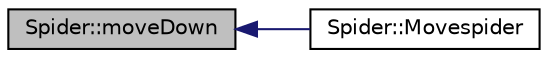 digraph "Spider::moveDown"
{
  edge [fontname="Helvetica",fontsize="10",labelfontname="Helvetica",labelfontsize="10"];
  node [fontname="Helvetica",fontsize="10",shape=record];
  rankdir="LR";
  Node12 [label="Spider::moveDown",height=0.2,width=0.4,color="black", fillcolor="grey75", style="filled", fontcolor="black"];
  Node12 -> Node13 [dir="back",color="midnightblue",fontsize="10",style="solid",fontname="Helvetica"];
  Node13 [label="Spider::Movespider",height=0.2,width=0.4,color="black", fillcolor="white", style="filled",URL="$class_spider.html#aaf8e7099d5fb82bd8f2065c32eb70ea8",tooltip="Decides which movement to call for Spider. "];
}
